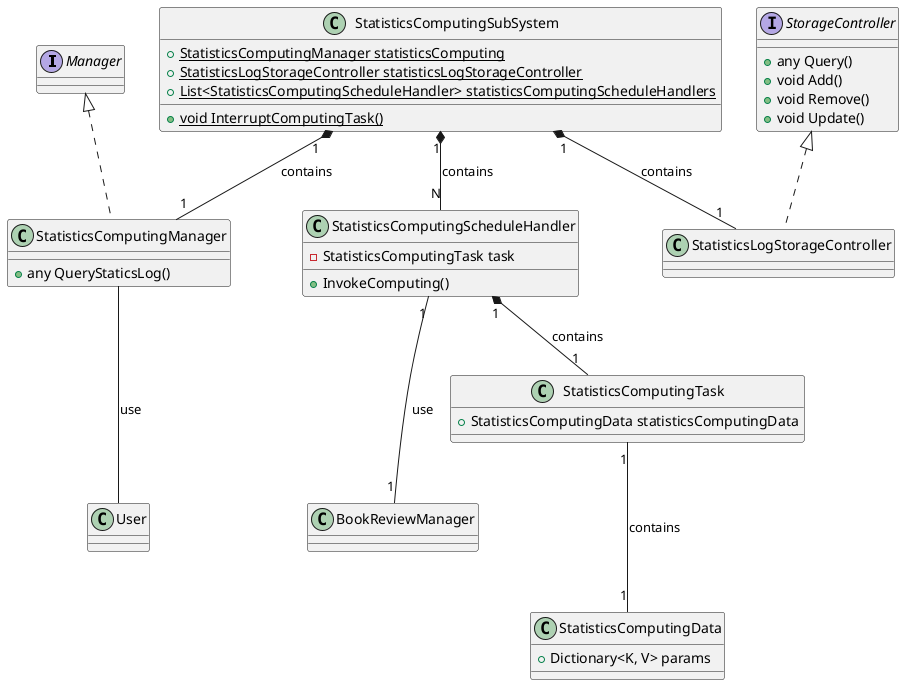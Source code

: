 @startuml
Interface Manager
Interface StorageController {
    + any Query()
    + void Add()
    + void Remove()
    + void Update()
}

' Statistics

class StatisticsComputingData {
    + Dictionary<K, V> params
}

class StatisticsComputingTask {
    + StatisticsComputingData statisticsComputingData
}

StatisticsComputingTask "1" --- "1" StatisticsComputingData : contains

class StatisticsComputingManager implements Manager {
    + any QueryStaticsLog()
}

StatisticsComputingManager --- User : use

' Todo: StatisticsLog

class StatisticsLogStorageController implements StorageController {}

class StatisticsComputingScheduleHandler {
    - StatisticsComputingTask task
    + InvokeComputing()
}

StatisticsComputingScheduleHandler "1" --- "1" BookReviewManager : use
StatisticsComputingScheduleHandler "1" *-- "1" StatisticsComputingTask : contains

' StatisticsComputing SubSystem
class StatisticsComputingSubSystem {
    + {static} StatisticsComputingManager statisticsComputing
    + {static} StatisticsLogStorageController statisticsLogStorageController
    + {static} List<StatisticsComputingScheduleHandler> statisticsComputingScheduleHandlers
    + {static} void InterruptComputingTask()
}

StatisticsComputingSubSystem "1" *-- "1" StatisticsComputingManager : contains
StatisticsComputingSubSystem "1" *-- "1" StatisticsLogStorageController : contains
StatisticsComputingSubSystem "1" *-- "N" StatisticsComputingScheduleHandler : contains

@enduml
